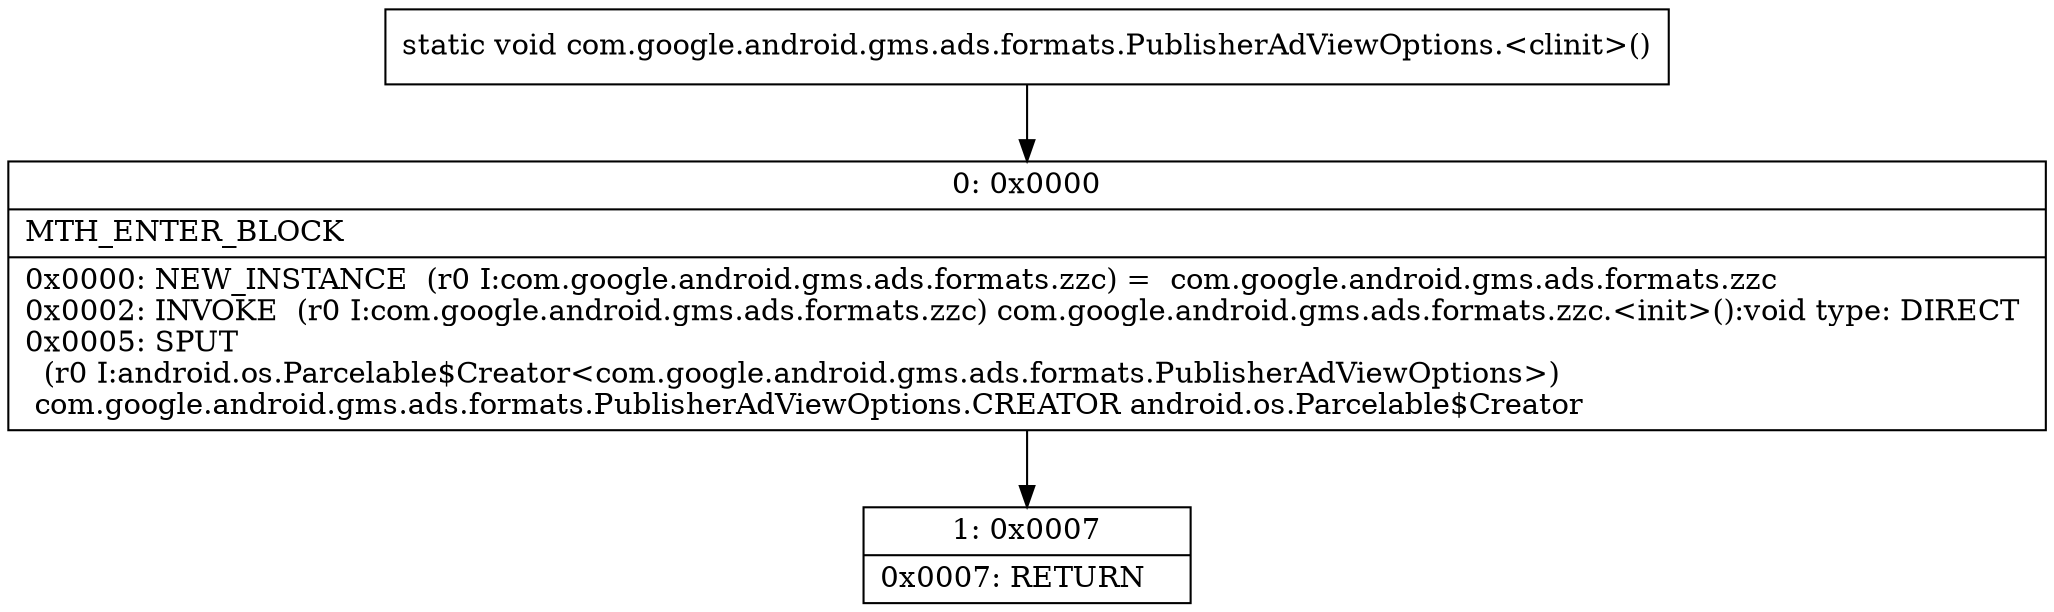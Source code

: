 digraph "CFG forcom.google.android.gms.ads.formats.PublisherAdViewOptions.\<clinit\>()V" {
Node_0 [shape=record,label="{0\:\ 0x0000|MTH_ENTER_BLOCK\l|0x0000: NEW_INSTANCE  (r0 I:com.google.android.gms.ads.formats.zzc) =  com.google.android.gms.ads.formats.zzc \l0x0002: INVOKE  (r0 I:com.google.android.gms.ads.formats.zzc) com.google.android.gms.ads.formats.zzc.\<init\>():void type: DIRECT \l0x0005: SPUT  \l  (r0 I:android.os.Parcelable$Creator\<com.google.android.gms.ads.formats.PublisherAdViewOptions\>)\l com.google.android.gms.ads.formats.PublisherAdViewOptions.CREATOR android.os.Parcelable$Creator \l}"];
Node_1 [shape=record,label="{1\:\ 0x0007|0x0007: RETURN   \l}"];
MethodNode[shape=record,label="{static void com.google.android.gms.ads.formats.PublisherAdViewOptions.\<clinit\>() }"];
MethodNode -> Node_0;
Node_0 -> Node_1;
}

